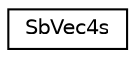 digraph "Graphical Class Hierarchy"
{
 // LATEX_PDF_SIZE
  edge [fontname="Helvetica",fontsize="10",labelfontname="Helvetica",labelfontsize="10"];
  node [fontname="Helvetica",fontsize="10",shape=record];
  rankdir="LR";
  Node0 [label="SbVec4s",height=0.2,width=0.4,color="black", fillcolor="white", style="filled",URL="$classSbVec4s.html",tooltip=" "];
}
